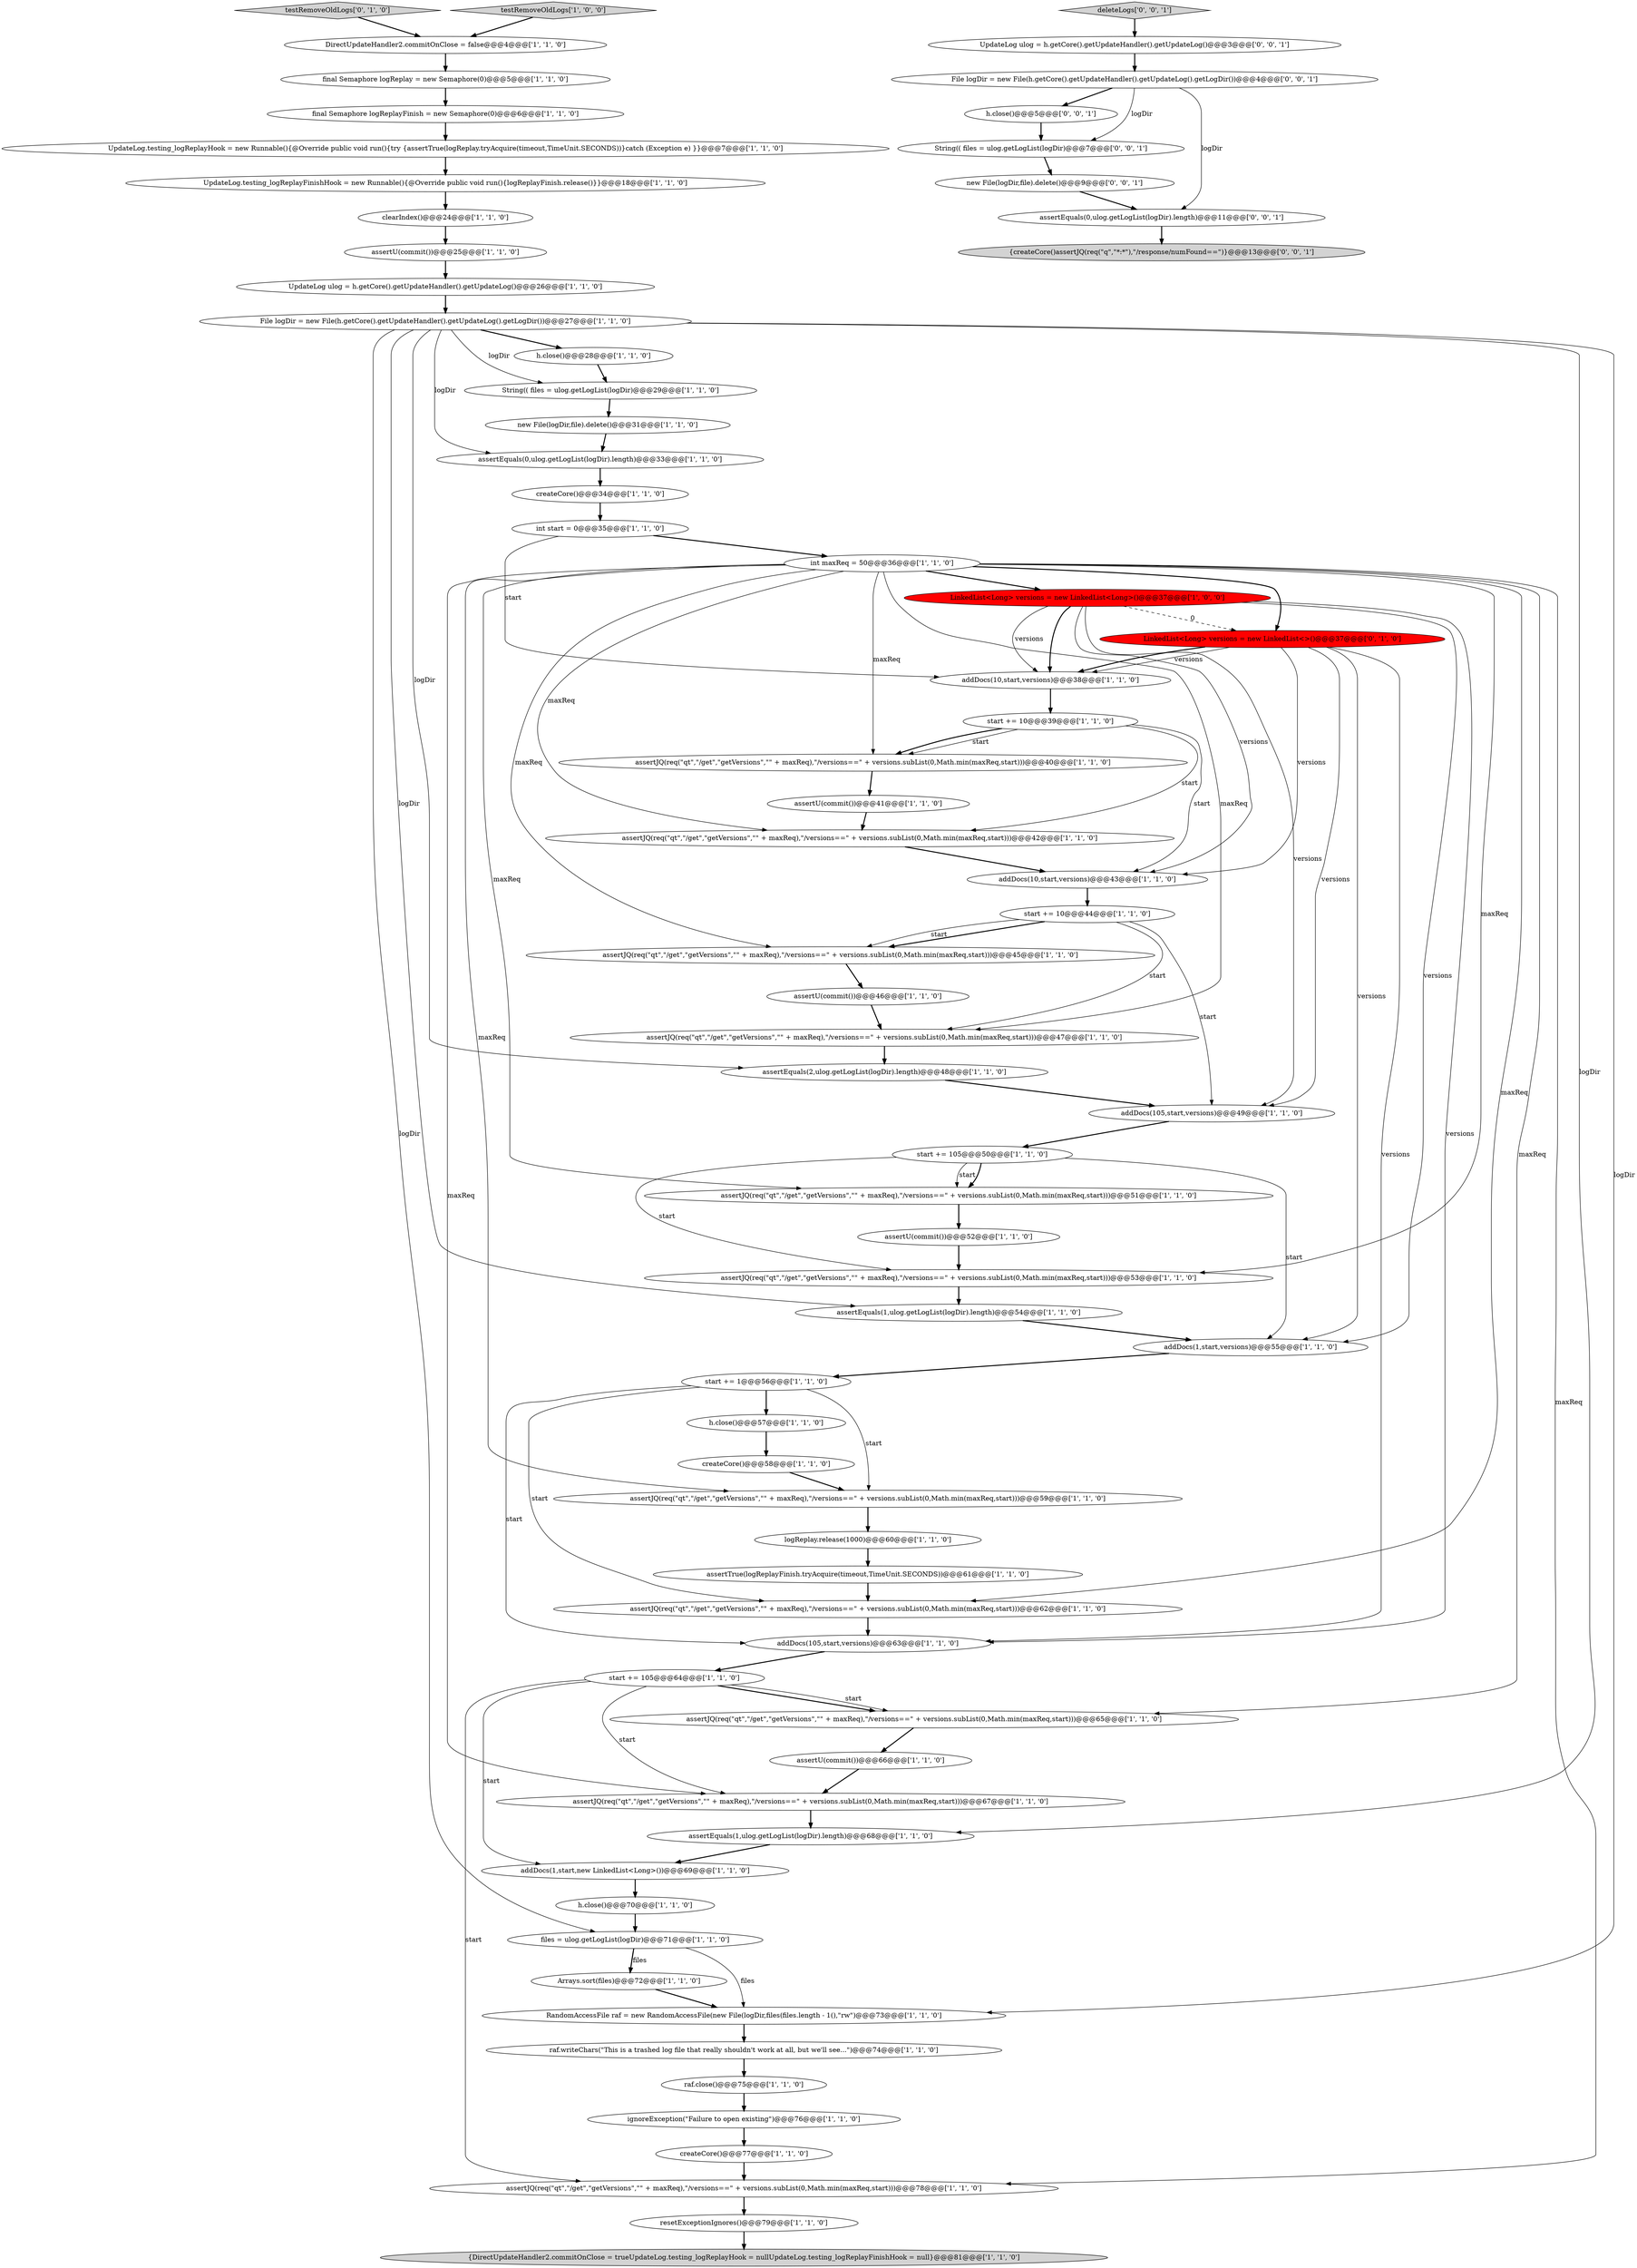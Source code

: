 digraph {
61 [style = filled, label = "testRemoveOldLogs['0', '1', '0']", fillcolor = lightgray, shape = diamond image = "AAA0AAABBB2BBB"];
33 [style = filled, label = "final Semaphore logReplay = new Semaphore(0)@@@5@@@['1', '1', '0']", fillcolor = white, shape = ellipse image = "AAA0AAABBB1BBB"];
52 [style = filled, label = "start += 105@@@50@@@['1', '1', '0']", fillcolor = white, shape = ellipse image = "AAA0AAABBB1BBB"];
19 [style = filled, label = "assertEquals(1,ulog.getLogList(logDir).length)@@@68@@@['1', '1', '0']", fillcolor = white, shape = ellipse image = "AAA0AAABBB1BBB"];
41 [style = filled, label = "addDocs(105,start,versions)@@@49@@@['1', '1', '0']", fillcolor = white, shape = ellipse image = "AAA0AAABBB1BBB"];
53 [style = filled, label = "UpdateLog ulog = h.getCore().getUpdateHandler().getUpdateLog()@@@26@@@['1', '1', '0']", fillcolor = white, shape = ellipse image = "AAA0AAABBB1BBB"];
9 [style = filled, label = "assertJQ(req(\"qt\",\"/get\",\"getVersions\",\"\" + maxReq),\"/versions==\" + versions.subList(0,Math.min(maxReq,start)))@@@47@@@['1', '1', '0']", fillcolor = white, shape = ellipse image = "AAA0AAABBB1BBB"];
58 [style = filled, label = "assertEquals(1,ulog.getLogList(logDir).length)@@@54@@@['1', '1', '0']", fillcolor = white, shape = ellipse image = "AAA0AAABBB1BBB"];
47 [style = filled, label = "start += 10@@@44@@@['1', '1', '0']", fillcolor = white, shape = ellipse image = "AAA0AAABBB1BBB"];
2 [style = filled, label = "assertJQ(req(\"qt\",\"/get\",\"getVersions\",\"\" + maxReq),\"/versions==\" + versions.subList(0,Math.min(maxReq,start)))@@@67@@@['1', '1', '0']", fillcolor = white, shape = ellipse image = "AAA0AAABBB1BBB"];
34 [style = filled, label = "assertU(commit())@@@25@@@['1', '1', '0']", fillcolor = white, shape = ellipse image = "AAA0AAABBB1BBB"];
16 [style = filled, label = "String(( files = ulog.getLogList(logDir)@@@29@@@['1', '1', '0']", fillcolor = white, shape = ellipse image = "AAA0AAABBB1BBB"];
64 [style = filled, label = "h.close()@@@5@@@['0', '0', '1']", fillcolor = white, shape = ellipse image = "AAA0AAABBB3BBB"];
70 [style = filled, label = "assertEquals(0,ulog.getLogList(logDir).length)@@@11@@@['0', '0', '1']", fillcolor = white, shape = ellipse image = "AAA0AAABBB3BBB"];
40 [style = filled, label = "resetExceptionIgnores()@@@79@@@['1', '1', '0']", fillcolor = white, shape = ellipse image = "AAA0AAABBB1BBB"];
49 [style = filled, label = "addDocs(10,start,versions)@@@43@@@['1', '1', '0']", fillcolor = white, shape = ellipse image = "AAA0AAABBB1BBB"];
32 [style = filled, label = "assertJQ(req(\"qt\",\"/get\",\"getVersions\",\"\" + maxReq),\"/versions==\" + versions.subList(0,Math.min(maxReq,start)))@@@42@@@['1', '1', '0']", fillcolor = white, shape = ellipse image = "AAA0AAABBB1BBB"];
57 [style = filled, label = "assertJQ(req(\"qt\",\"/get\",\"getVersions\",\"\" + maxReq),\"/versions==\" + versions.subList(0,Math.min(maxReq,start)))@@@59@@@['1', '1', '0']", fillcolor = white, shape = ellipse image = "AAA0AAABBB1BBB"];
23 [style = filled, label = "h.close()@@@28@@@['1', '1', '0']", fillcolor = white, shape = ellipse image = "AAA0AAABBB1BBB"];
38 [style = filled, label = "assertJQ(req(\"qt\",\"/get\",\"getVersions\",\"\" + maxReq),\"/versions==\" + versions.subList(0,Math.min(maxReq,start)))@@@51@@@['1', '1', '0']", fillcolor = white, shape = ellipse image = "AAA0AAABBB1BBB"];
17 [style = filled, label = "UpdateLog.testing_logReplayHook = new Runnable(){@Override public void run(){try {assertTrue(logReplay.tryAcquire(timeout,TimeUnit.SECONDS))}catch (Exception e) }}@@@7@@@['1', '1', '0']", fillcolor = white, shape = ellipse image = "AAA0AAABBB1BBB"];
22 [style = filled, label = "assertU(commit())@@@41@@@['1', '1', '0']", fillcolor = white, shape = ellipse image = "AAA0AAABBB1BBB"];
46 [style = filled, label = "assertJQ(req(\"qt\",\"/get\",\"getVersions\",\"\" + maxReq),\"/versions==\" + versions.subList(0,Math.min(maxReq,start)))@@@65@@@['1', '1', '0']", fillcolor = white, shape = ellipse image = "AAA0AAABBB1BBB"];
48 [style = filled, label = "new File(logDir,file).delete()@@@31@@@['1', '1', '0']", fillcolor = white, shape = ellipse image = "AAA0AAABBB1BBB"];
62 [style = filled, label = "LinkedList<Long> versions = new LinkedList<>()@@@37@@@['0', '1', '0']", fillcolor = red, shape = ellipse image = "AAA1AAABBB2BBB"];
54 [style = filled, label = "start += 105@@@64@@@['1', '1', '0']", fillcolor = white, shape = ellipse image = "AAA0AAABBB1BBB"];
68 [style = filled, label = "UpdateLog ulog = h.getCore().getUpdateHandler().getUpdateLog()@@@3@@@['0', '0', '1']", fillcolor = white, shape = ellipse image = "AAA0AAABBB3BBB"];
5 [style = filled, label = "int start = 0@@@35@@@['1', '1', '0']", fillcolor = white, shape = ellipse image = "AAA0AAABBB1BBB"];
20 [style = filled, label = "{DirectUpdateHandler2.commitOnClose = trueUpdateLog.testing_logReplayHook = nullUpdateLog.testing_logReplayFinishHook = null}@@@81@@@['1', '1', '0']", fillcolor = lightgray, shape = ellipse image = "AAA0AAABBB1BBB"];
29 [style = filled, label = "assertJQ(req(\"qt\",\"/get\",\"getVersions\",\"\" + maxReq),\"/versions==\" + versions.subList(0,Math.min(maxReq,start)))@@@62@@@['1', '1', '0']", fillcolor = white, shape = ellipse image = "AAA0AAABBB1BBB"];
35 [style = filled, label = "assertJQ(req(\"qt\",\"/get\",\"getVersions\",\"\" + maxReq),\"/versions==\" + versions.subList(0,Math.min(maxReq,start)))@@@40@@@['1', '1', '0']", fillcolor = white, shape = ellipse image = "AAA0AAABBB1BBB"];
7 [style = filled, label = "h.close()@@@57@@@['1', '1', '0']", fillcolor = white, shape = ellipse image = "AAA0AAABBB1BBB"];
56 [style = filled, label = "assertJQ(req(\"qt\",\"/get\",\"getVersions\",\"\" + maxReq),\"/versions==\" + versions.subList(0,Math.min(maxReq,start)))@@@45@@@['1', '1', '0']", fillcolor = white, shape = ellipse image = "AAA0AAABBB1BBB"];
13 [style = filled, label = "h.close()@@@70@@@['1', '1', '0']", fillcolor = white, shape = ellipse image = "AAA0AAABBB1BBB"];
44 [style = filled, label = "ignoreException(\"Failure to open existing\")@@@76@@@['1', '1', '0']", fillcolor = white, shape = ellipse image = "AAA0AAABBB1BBB"];
14 [style = filled, label = "testRemoveOldLogs['1', '0', '0']", fillcolor = lightgray, shape = diamond image = "AAA0AAABBB1BBB"];
12 [style = filled, label = "Arrays.sort(files)@@@72@@@['1', '1', '0']", fillcolor = white, shape = ellipse image = "AAA0AAABBB1BBB"];
10 [style = filled, label = "assertJQ(req(\"qt\",\"/get\",\"getVersions\",\"\" + maxReq),\"/versions==\" + versions.subList(0,Math.min(maxReq,start)))@@@53@@@['1', '1', '0']", fillcolor = white, shape = ellipse image = "AAA0AAABBB1BBB"];
6 [style = filled, label = "start += 1@@@56@@@['1', '1', '0']", fillcolor = white, shape = ellipse image = "AAA0AAABBB1BBB"];
8 [style = filled, label = "assertTrue(logReplayFinish.tryAcquire(timeout,TimeUnit.SECONDS))@@@61@@@['1', '1', '0']", fillcolor = white, shape = ellipse image = "AAA0AAABBB1BBB"];
30 [style = filled, label = "assertJQ(req(\"qt\",\"/get\",\"getVersions\",\"\" + maxReq),\"/versions==\" + versions.subList(0,Math.min(maxReq,start)))@@@78@@@['1', '1', '0']", fillcolor = white, shape = ellipse image = "AAA0AAABBB1BBB"];
51 [style = filled, label = "assertEquals(2,ulog.getLogList(logDir).length)@@@48@@@['1', '1', '0']", fillcolor = white, shape = ellipse image = "AAA0AAABBB1BBB"];
67 [style = filled, label = "deleteLogs['0', '0', '1']", fillcolor = lightgray, shape = diamond image = "AAA0AAABBB3BBB"];
1 [style = filled, label = "UpdateLog.testing_logReplayFinishHook = new Runnable(){@Override public void run(){logReplayFinish.release()}}@@@18@@@['1', '1', '0']", fillcolor = white, shape = ellipse image = "AAA0AAABBB1BBB"];
0 [style = filled, label = "assertEquals(0,ulog.getLogList(logDir).length)@@@33@@@['1', '1', '0']", fillcolor = white, shape = ellipse image = "AAA0AAABBB1BBB"];
37 [style = filled, label = "addDocs(10,start,versions)@@@38@@@['1', '1', '0']", fillcolor = white, shape = ellipse image = "AAA0AAABBB1BBB"];
60 [style = filled, label = "RandomAccessFile raf = new RandomAccessFile(new File(logDir,files(files.length - 1(),\"rw\")@@@73@@@['1', '1', '0']", fillcolor = white, shape = ellipse image = "AAA0AAABBB1BBB"];
25 [style = filled, label = "raf.writeChars(\"This is a trashed log file that really shouldn't work at all, but we'll see...\")@@@74@@@['1', '1', '0']", fillcolor = white, shape = ellipse image = "AAA0AAABBB1BBB"];
15 [style = filled, label = "clearIndex()@@@24@@@['1', '1', '0']", fillcolor = white, shape = ellipse image = "AAA0AAABBB1BBB"];
27 [style = filled, label = "DirectUpdateHandler2.commitOnClose = false@@@4@@@['1', '1', '0']", fillcolor = white, shape = ellipse image = "AAA0AAABBB1BBB"];
36 [style = filled, label = "addDocs(105,start,versions)@@@63@@@['1', '1', '0']", fillcolor = white, shape = ellipse image = "AAA0AAABBB1BBB"];
42 [style = filled, label = "assertU(commit())@@@66@@@['1', '1', '0']", fillcolor = white, shape = ellipse image = "AAA0AAABBB1BBB"];
59 [style = filled, label = "int maxReq = 50@@@36@@@['1', '1', '0']", fillcolor = white, shape = ellipse image = "AAA0AAABBB1BBB"];
66 [style = filled, label = "{createCore()assertJQ(req(\"q\",\"*:*\"),\"/response/numFound==\")}@@@13@@@['0', '0', '1']", fillcolor = lightgray, shape = ellipse image = "AAA0AAABBB3BBB"];
11 [style = filled, label = "assertU(commit())@@@46@@@['1', '1', '0']", fillcolor = white, shape = ellipse image = "AAA0AAABBB1BBB"];
26 [style = filled, label = "createCore()@@@77@@@['1', '1', '0']", fillcolor = white, shape = ellipse image = "AAA0AAABBB1BBB"];
31 [style = filled, label = "File logDir = new File(h.getCore().getUpdateHandler().getUpdateLog().getLogDir())@@@27@@@['1', '1', '0']", fillcolor = white, shape = ellipse image = "AAA0AAABBB1BBB"];
45 [style = filled, label = "addDocs(1,start,new LinkedList<Long>())@@@69@@@['1', '1', '0']", fillcolor = white, shape = ellipse image = "AAA0AAABBB1BBB"];
65 [style = filled, label = "File logDir = new File(h.getCore().getUpdateHandler().getUpdateLog().getLogDir())@@@4@@@['0', '0', '1']", fillcolor = white, shape = ellipse image = "AAA0AAABBB3BBB"];
55 [style = filled, label = "logReplay.release(1000)@@@60@@@['1', '1', '0']", fillcolor = white, shape = ellipse image = "AAA0AAABBB1BBB"];
24 [style = filled, label = "addDocs(1,start,versions)@@@55@@@['1', '1', '0']", fillcolor = white, shape = ellipse image = "AAA0AAABBB1BBB"];
43 [style = filled, label = "raf.close()@@@75@@@['1', '1', '0']", fillcolor = white, shape = ellipse image = "AAA0AAABBB1BBB"];
21 [style = filled, label = "assertU(commit())@@@52@@@['1', '1', '0']", fillcolor = white, shape = ellipse image = "AAA0AAABBB1BBB"];
3 [style = filled, label = "createCore()@@@34@@@['1', '1', '0']", fillcolor = white, shape = ellipse image = "AAA0AAABBB1BBB"];
4 [style = filled, label = "final Semaphore logReplayFinish = new Semaphore(0)@@@6@@@['1', '1', '0']", fillcolor = white, shape = ellipse image = "AAA0AAABBB1BBB"];
50 [style = filled, label = "start += 10@@@39@@@['1', '1', '0']", fillcolor = white, shape = ellipse image = "AAA0AAABBB1BBB"];
28 [style = filled, label = "createCore()@@@58@@@['1', '1', '0']", fillcolor = white, shape = ellipse image = "AAA0AAABBB1BBB"];
63 [style = filled, label = "String(( files = ulog.getLogList(logDir)@@@7@@@['0', '0', '1']", fillcolor = white, shape = ellipse image = "AAA0AAABBB3BBB"];
18 [style = filled, label = "LinkedList<Long> versions = new LinkedList<Long>()@@@37@@@['1', '0', '0']", fillcolor = red, shape = ellipse image = "AAA1AAABBB1BBB"];
69 [style = filled, label = "new File(logDir,file).delete()@@@9@@@['0', '0', '1']", fillcolor = white, shape = ellipse image = "AAA0AAABBB3BBB"];
39 [style = filled, label = "files = ulog.getLogList(logDir)@@@71@@@['1', '1', '0']", fillcolor = white, shape = ellipse image = "AAA0AAABBB1BBB"];
21->10 [style = bold, label=""];
70->66 [style = bold, label=""];
6->57 [style = solid, label="start"];
52->10 [style = solid, label="start"];
25->43 [style = bold, label=""];
59->62 [style = bold, label=""];
40->20 [style = bold, label=""];
11->9 [style = bold, label=""];
62->36 [style = solid, label="versions"];
31->58 [style = solid, label="logDir"];
65->63 [style = solid, label="logDir"];
3->5 [style = bold, label=""];
62->37 [style = solid, label="versions"];
31->60 [style = solid, label="logDir"];
52->38 [style = solid, label="start"];
31->0 [style = solid, label="logDir"];
67->68 [style = bold, label=""];
30->40 [style = bold, label=""];
27->33 [style = bold, label=""];
43->44 [style = bold, label=""];
18->37 [style = solid, label="versions"];
34->53 [style = bold, label=""];
0->3 [style = bold, label=""];
29->36 [style = bold, label=""];
46->42 [style = bold, label=""];
54->30 [style = solid, label="start"];
59->9 [style = solid, label="maxReq"];
9->51 [style = bold, label=""];
42->2 [style = bold, label=""];
15->34 [style = bold, label=""];
57->55 [style = bold, label=""];
54->46 [style = bold, label=""];
32->49 [style = bold, label=""];
50->49 [style = solid, label="start"];
22->32 [style = bold, label=""];
63->69 [style = bold, label=""];
54->45 [style = solid, label="start"];
47->41 [style = solid, label="start"];
62->24 [style = solid, label="versions"];
59->10 [style = solid, label="maxReq"];
5->37 [style = solid, label="start"];
39->12 [style = bold, label=""];
59->18 [style = bold, label=""];
61->27 [style = bold, label=""];
59->38 [style = solid, label="maxReq"];
62->41 [style = solid, label="versions"];
6->7 [style = bold, label=""];
50->35 [style = solid, label="start"];
59->30 [style = solid, label="maxReq"];
59->46 [style = solid, label="maxReq"];
12->60 [style = bold, label=""];
18->37 [style = bold, label=""];
56->11 [style = bold, label=""];
59->29 [style = solid, label="maxReq"];
39->12 [style = solid, label="files"];
4->17 [style = bold, label=""];
17->1 [style = bold, label=""];
5->59 [style = bold, label=""];
47->56 [style = bold, label=""];
31->51 [style = solid, label="logDir"];
31->39 [style = solid, label="logDir"];
33->4 [style = bold, label=""];
58->24 [style = bold, label=""];
68->65 [style = bold, label=""];
6->29 [style = solid, label="start"];
13->39 [style = bold, label=""];
59->32 [style = solid, label="maxReq"];
47->9 [style = solid, label="start"];
60->25 [style = bold, label=""];
59->35 [style = solid, label="maxReq"];
19->45 [style = bold, label=""];
7->28 [style = bold, label=""];
59->56 [style = solid, label="maxReq"];
54->46 [style = solid, label="start"];
16->48 [style = bold, label=""];
31->19 [style = solid, label="logDir"];
31->16 [style = solid, label="logDir"];
14->27 [style = bold, label=""];
50->35 [style = bold, label=""];
59->57 [style = solid, label="maxReq"];
47->56 [style = solid, label="start"];
28->57 [style = bold, label=""];
39->60 [style = solid, label="files"];
18->62 [style = dashed, label="0"];
18->24 [style = solid, label="versions"];
23->16 [style = bold, label=""];
6->36 [style = solid, label="start"];
2->19 [style = bold, label=""];
31->23 [style = bold, label=""];
35->22 [style = bold, label=""];
1->15 [style = bold, label=""];
65->64 [style = bold, label=""];
64->63 [style = bold, label=""];
50->32 [style = solid, label="start"];
52->24 [style = solid, label="start"];
52->38 [style = bold, label=""];
45->13 [style = bold, label=""];
54->2 [style = solid, label="start"];
53->31 [style = bold, label=""];
48->0 [style = bold, label=""];
41->52 [style = bold, label=""];
49->47 [style = bold, label=""];
26->30 [style = bold, label=""];
18->36 [style = solid, label="versions"];
18->49 [style = solid, label="versions"];
44->26 [style = bold, label=""];
62->37 [style = bold, label=""];
59->2 [style = solid, label="maxReq"];
38->21 [style = bold, label=""];
62->49 [style = solid, label="versions"];
36->54 [style = bold, label=""];
69->70 [style = bold, label=""];
65->70 [style = solid, label="logDir"];
18->41 [style = solid, label="versions"];
24->6 [style = bold, label=""];
10->58 [style = bold, label=""];
51->41 [style = bold, label=""];
55->8 [style = bold, label=""];
8->29 [style = bold, label=""];
37->50 [style = bold, label=""];
}
